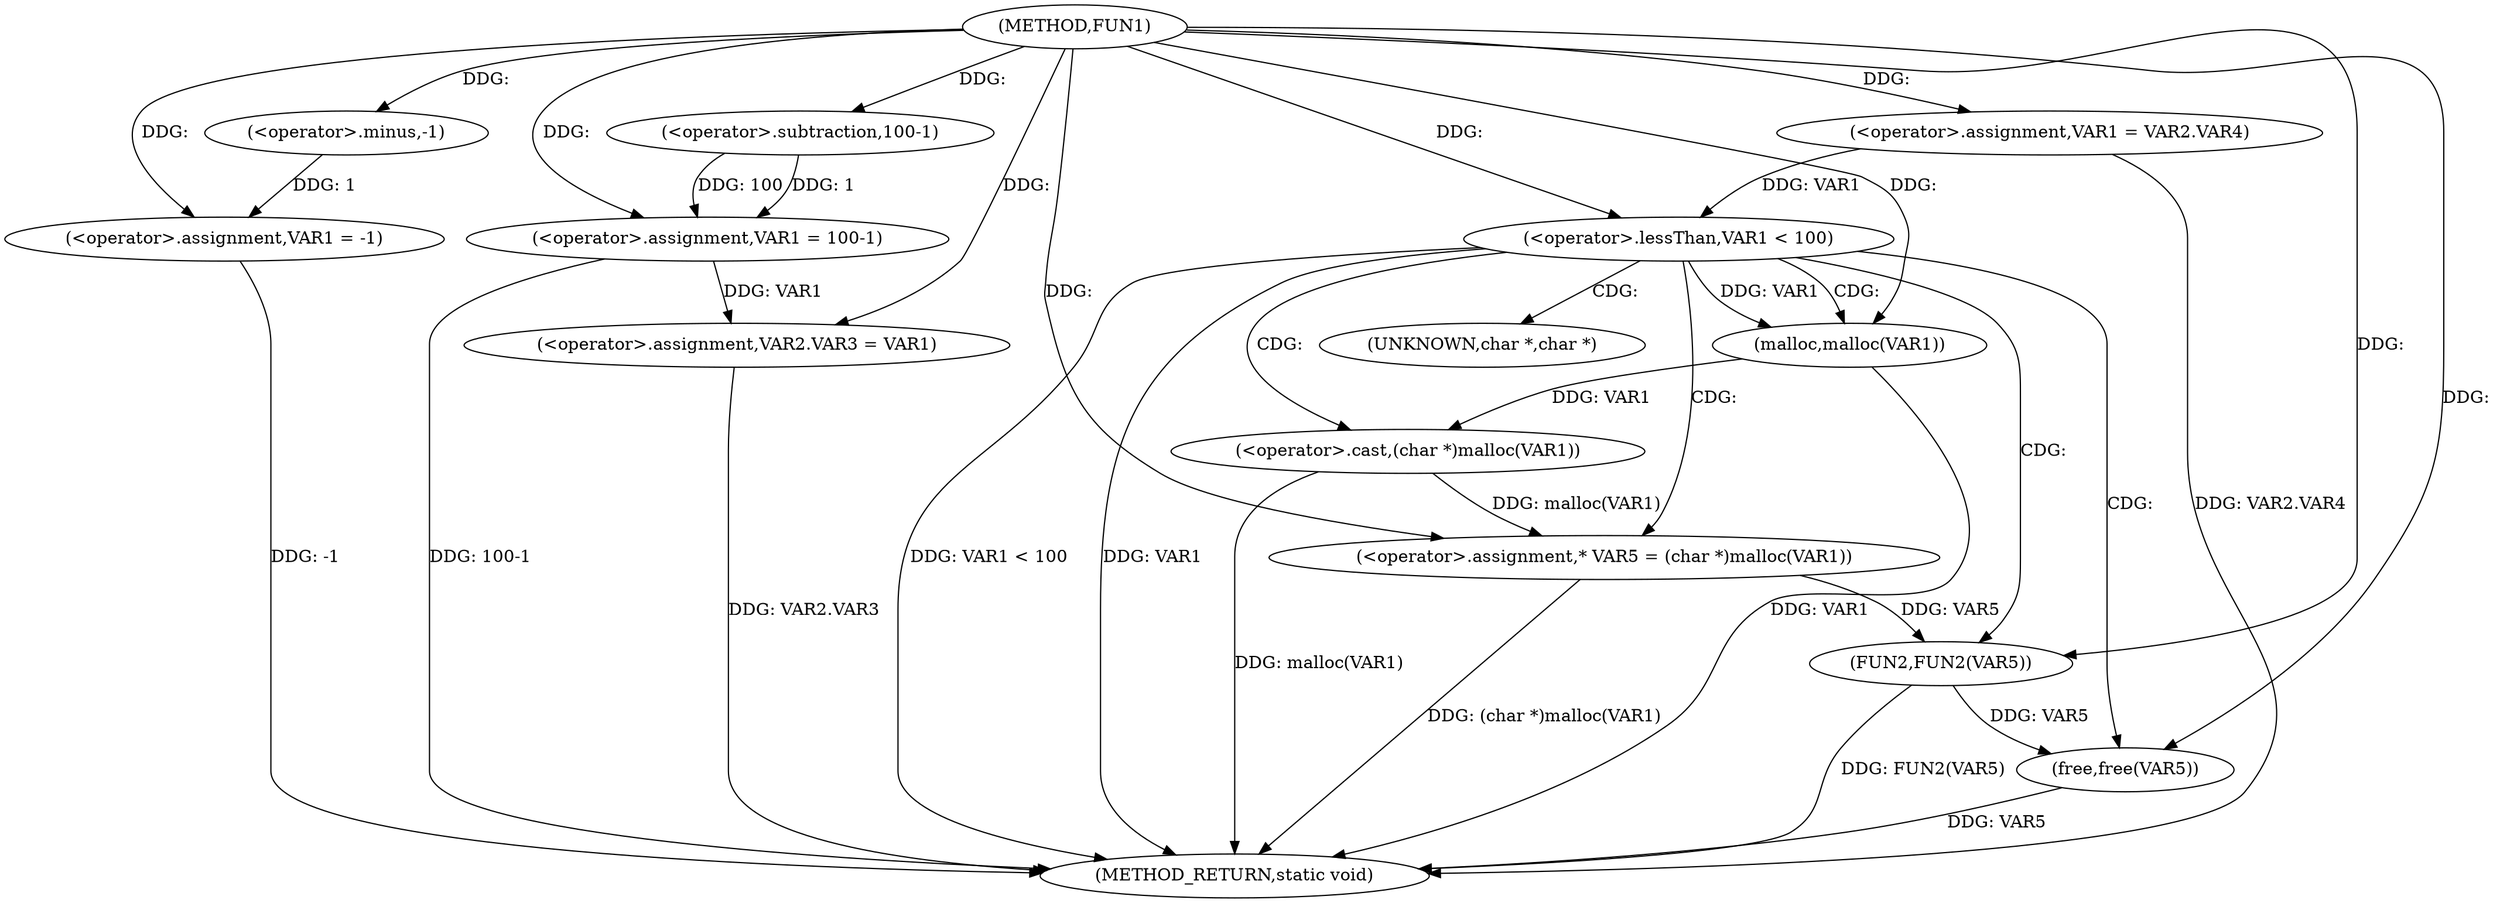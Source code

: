 digraph FUN1 {  
"1000100" [label = "(METHOD,FUN1)" ]
"1000141" [label = "(METHOD_RETURN,static void)" ]
"1000104" [label = "(<operator>.assignment,VAR1 = -1)" ]
"1000106" [label = "(<operator>.minus,-1)" ]
"1000108" [label = "(<operator>.assignment,VAR1 = 100-1)" ]
"1000110" [label = "(<operator>.subtraction,100-1)" ]
"1000113" [label = "(<operator>.assignment,VAR2.VAR3 = VAR1)" ]
"1000120" [label = "(<operator>.assignment,VAR1 = VAR2.VAR4)" ]
"1000126" [label = "(<operator>.lessThan,VAR1 < 100)" ]
"1000131" [label = "(<operator>.assignment,* VAR5 = (char *)malloc(VAR1))" ]
"1000133" [label = "(<operator>.cast,(char *)malloc(VAR1))" ]
"1000135" [label = "(malloc,malloc(VAR1))" ]
"1000137" [label = "(FUN2,FUN2(VAR5))" ]
"1000139" [label = "(free,free(VAR5))" ]
"1000134" [label = "(UNKNOWN,char *,char *)" ]
  "1000126" -> "1000141"  [ label = "DDG: VAR1 < 100"] 
  "1000113" -> "1000141"  [ label = "DDG: VAR2.VAR3"] 
  "1000139" -> "1000141"  [ label = "DDG: VAR5"] 
  "1000126" -> "1000141"  [ label = "DDG: VAR1"] 
  "1000131" -> "1000141"  [ label = "DDG: (char *)malloc(VAR1)"] 
  "1000133" -> "1000141"  [ label = "DDG: malloc(VAR1)"] 
  "1000108" -> "1000141"  [ label = "DDG: 100-1"] 
  "1000135" -> "1000141"  [ label = "DDG: VAR1"] 
  "1000120" -> "1000141"  [ label = "DDG: VAR2.VAR4"] 
  "1000137" -> "1000141"  [ label = "DDG: FUN2(VAR5)"] 
  "1000104" -> "1000141"  [ label = "DDG: -1"] 
  "1000106" -> "1000104"  [ label = "DDG: 1"] 
  "1000100" -> "1000104"  [ label = "DDG: "] 
  "1000100" -> "1000106"  [ label = "DDG: "] 
  "1000110" -> "1000108"  [ label = "DDG: 100"] 
  "1000110" -> "1000108"  [ label = "DDG: 1"] 
  "1000100" -> "1000108"  [ label = "DDG: "] 
  "1000100" -> "1000110"  [ label = "DDG: "] 
  "1000108" -> "1000113"  [ label = "DDG: VAR1"] 
  "1000100" -> "1000113"  [ label = "DDG: "] 
  "1000100" -> "1000120"  [ label = "DDG: "] 
  "1000120" -> "1000126"  [ label = "DDG: VAR1"] 
  "1000100" -> "1000126"  [ label = "DDG: "] 
  "1000133" -> "1000131"  [ label = "DDG: malloc(VAR1)"] 
  "1000100" -> "1000131"  [ label = "DDG: "] 
  "1000135" -> "1000133"  [ label = "DDG: VAR1"] 
  "1000126" -> "1000135"  [ label = "DDG: VAR1"] 
  "1000100" -> "1000135"  [ label = "DDG: "] 
  "1000131" -> "1000137"  [ label = "DDG: VAR5"] 
  "1000100" -> "1000137"  [ label = "DDG: "] 
  "1000137" -> "1000139"  [ label = "DDG: VAR5"] 
  "1000100" -> "1000139"  [ label = "DDG: "] 
  "1000126" -> "1000133"  [ label = "CDG: "] 
  "1000126" -> "1000137"  [ label = "CDG: "] 
  "1000126" -> "1000139"  [ label = "CDG: "] 
  "1000126" -> "1000131"  [ label = "CDG: "] 
  "1000126" -> "1000135"  [ label = "CDG: "] 
  "1000126" -> "1000134"  [ label = "CDG: "] 
}
